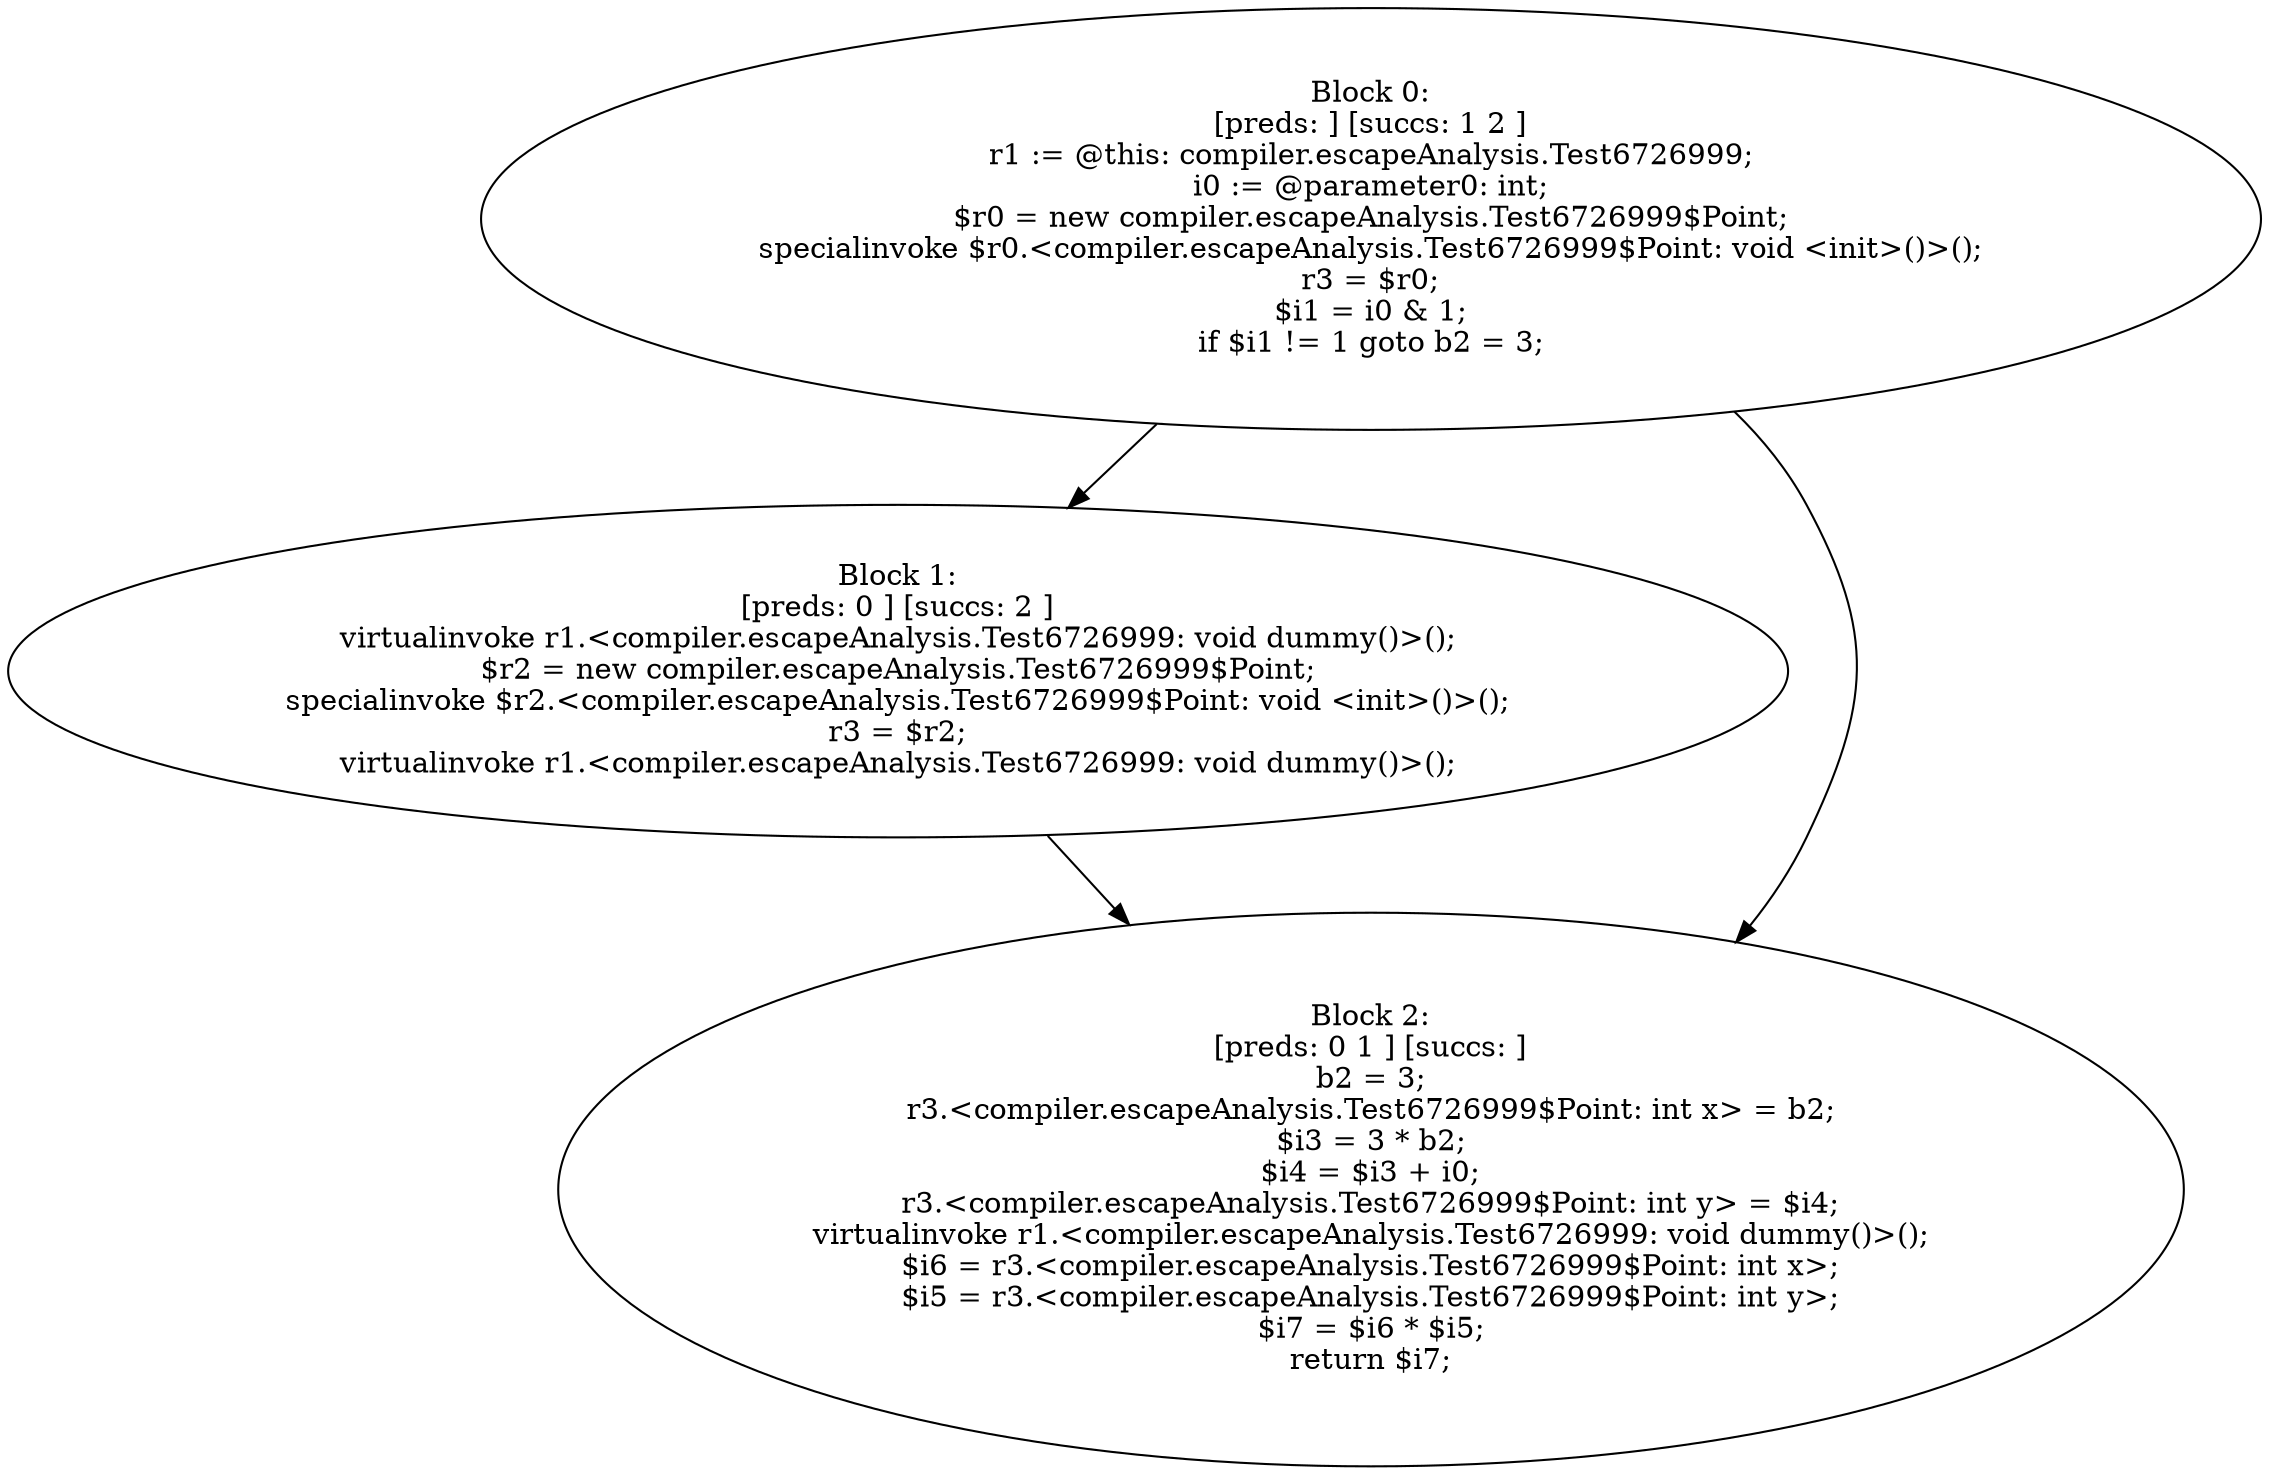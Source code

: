digraph "unitGraph" {
    "Block 0:
[preds: ] [succs: 1 2 ]
r1 := @this: compiler.escapeAnalysis.Test6726999;
i0 := @parameter0: int;
$r0 = new compiler.escapeAnalysis.Test6726999$Point;
specialinvoke $r0.<compiler.escapeAnalysis.Test6726999$Point: void <init>()>();
r3 = $r0;
$i1 = i0 & 1;
if $i1 != 1 goto b2 = 3;
"
    "Block 1:
[preds: 0 ] [succs: 2 ]
virtualinvoke r1.<compiler.escapeAnalysis.Test6726999: void dummy()>();
$r2 = new compiler.escapeAnalysis.Test6726999$Point;
specialinvoke $r2.<compiler.escapeAnalysis.Test6726999$Point: void <init>()>();
r3 = $r2;
virtualinvoke r1.<compiler.escapeAnalysis.Test6726999: void dummy()>();
"
    "Block 2:
[preds: 0 1 ] [succs: ]
b2 = 3;
r3.<compiler.escapeAnalysis.Test6726999$Point: int x> = b2;
$i3 = 3 * b2;
$i4 = $i3 + i0;
r3.<compiler.escapeAnalysis.Test6726999$Point: int y> = $i4;
virtualinvoke r1.<compiler.escapeAnalysis.Test6726999: void dummy()>();
$i6 = r3.<compiler.escapeAnalysis.Test6726999$Point: int x>;
$i5 = r3.<compiler.escapeAnalysis.Test6726999$Point: int y>;
$i7 = $i6 * $i5;
return $i7;
"
    "Block 0:
[preds: ] [succs: 1 2 ]
r1 := @this: compiler.escapeAnalysis.Test6726999;
i0 := @parameter0: int;
$r0 = new compiler.escapeAnalysis.Test6726999$Point;
specialinvoke $r0.<compiler.escapeAnalysis.Test6726999$Point: void <init>()>();
r3 = $r0;
$i1 = i0 & 1;
if $i1 != 1 goto b2 = 3;
"->"Block 1:
[preds: 0 ] [succs: 2 ]
virtualinvoke r1.<compiler.escapeAnalysis.Test6726999: void dummy()>();
$r2 = new compiler.escapeAnalysis.Test6726999$Point;
specialinvoke $r2.<compiler.escapeAnalysis.Test6726999$Point: void <init>()>();
r3 = $r2;
virtualinvoke r1.<compiler.escapeAnalysis.Test6726999: void dummy()>();
";
    "Block 0:
[preds: ] [succs: 1 2 ]
r1 := @this: compiler.escapeAnalysis.Test6726999;
i0 := @parameter0: int;
$r0 = new compiler.escapeAnalysis.Test6726999$Point;
specialinvoke $r0.<compiler.escapeAnalysis.Test6726999$Point: void <init>()>();
r3 = $r0;
$i1 = i0 & 1;
if $i1 != 1 goto b2 = 3;
"->"Block 2:
[preds: 0 1 ] [succs: ]
b2 = 3;
r3.<compiler.escapeAnalysis.Test6726999$Point: int x> = b2;
$i3 = 3 * b2;
$i4 = $i3 + i0;
r3.<compiler.escapeAnalysis.Test6726999$Point: int y> = $i4;
virtualinvoke r1.<compiler.escapeAnalysis.Test6726999: void dummy()>();
$i6 = r3.<compiler.escapeAnalysis.Test6726999$Point: int x>;
$i5 = r3.<compiler.escapeAnalysis.Test6726999$Point: int y>;
$i7 = $i6 * $i5;
return $i7;
";
    "Block 1:
[preds: 0 ] [succs: 2 ]
virtualinvoke r1.<compiler.escapeAnalysis.Test6726999: void dummy()>();
$r2 = new compiler.escapeAnalysis.Test6726999$Point;
specialinvoke $r2.<compiler.escapeAnalysis.Test6726999$Point: void <init>()>();
r3 = $r2;
virtualinvoke r1.<compiler.escapeAnalysis.Test6726999: void dummy()>();
"->"Block 2:
[preds: 0 1 ] [succs: ]
b2 = 3;
r3.<compiler.escapeAnalysis.Test6726999$Point: int x> = b2;
$i3 = 3 * b2;
$i4 = $i3 + i0;
r3.<compiler.escapeAnalysis.Test6726999$Point: int y> = $i4;
virtualinvoke r1.<compiler.escapeAnalysis.Test6726999: void dummy()>();
$i6 = r3.<compiler.escapeAnalysis.Test6726999$Point: int x>;
$i5 = r3.<compiler.escapeAnalysis.Test6726999$Point: int y>;
$i7 = $i6 * $i5;
return $i7;
";
}
